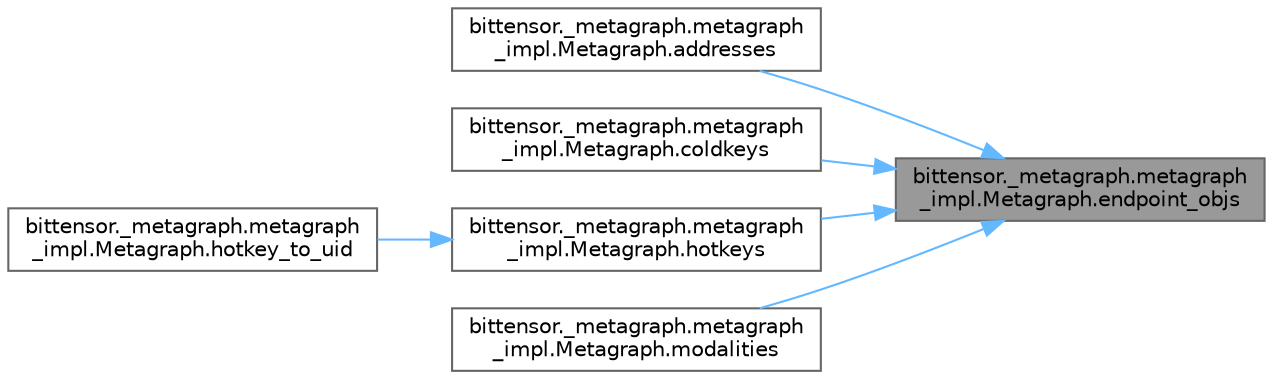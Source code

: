 digraph "bittensor._metagraph.metagraph_impl.Metagraph.endpoint_objs"
{
 // LATEX_PDF_SIZE
  bgcolor="transparent";
  edge [fontname=Helvetica,fontsize=10,labelfontname=Helvetica,labelfontsize=10];
  node [fontname=Helvetica,fontsize=10,shape=box,height=0.2,width=0.4];
  rankdir="RL";
  Node1 [label="bittensor._metagraph.metagraph\l_impl.Metagraph.endpoint_objs",height=0.2,width=0.4,color="gray40", fillcolor="grey60", style="filled", fontcolor="black",tooltip=" "];
  Node1 -> Node2 [dir="back",color="steelblue1",style="solid"];
  Node2 [label="bittensor._metagraph.metagraph\l_impl.Metagraph.addresses",height=0.2,width=0.4,color="grey40", fillcolor="white", style="filled",URL="$classbittensor_1_1__metagraph_1_1metagraph__impl_1_1_metagraph.html#ab691569dd476491b96379a0d93ff111e",tooltip=" "];
  Node1 -> Node3 [dir="back",color="steelblue1",style="solid"];
  Node3 [label="bittensor._metagraph.metagraph\l_impl.Metagraph.coldkeys",height=0.2,width=0.4,color="grey40", fillcolor="white", style="filled",URL="$classbittensor_1_1__metagraph_1_1metagraph__impl_1_1_metagraph.html#a3107144d74473a5b947e85bcf5b4b16a",tooltip=" "];
  Node1 -> Node4 [dir="back",color="steelblue1",style="solid"];
  Node4 [label="bittensor._metagraph.metagraph\l_impl.Metagraph.hotkeys",height=0.2,width=0.4,color="grey40", fillcolor="white", style="filled",URL="$classbittensor_1_1__metagraph_1_1metagraph__impl_1_1_metagraph.html#af34bcb4e20c1260100749a4b25ca2316",tooltip=" "];
  Node4 -> Node5 [dir="back",color="steelblue1",style="solid"];
  Node5 [label="bittensor._metagraph.metagraph\l_impl.Metagraph.hotkey_to_uid",height=0.2,width=0.4,color="grey40", fillcolor="white", style="filled",URL="$classbittensor_1_1__metagraph_1_1metagraph__impl_1_1_metagraph.html#a9739855c454e53531302b6889dc1b90f",tooltip=" "];
  Node1 -> Node6 [dir="back",color="steelblue1",style="solid"];
  Node6 [label="bittensor._metagraph.metagraph\l_impl.Metagraph.modalities",height=0.2,width=0.4,color="grey40", fillcolor="white", style="filled",URL="$classbittensor_1_1__metagraph_1_1metagraph__impl_1_1_metagraph.html#a7f861f42582fd5c68e745e27b03a4dfc",tooltip=" "];
}
